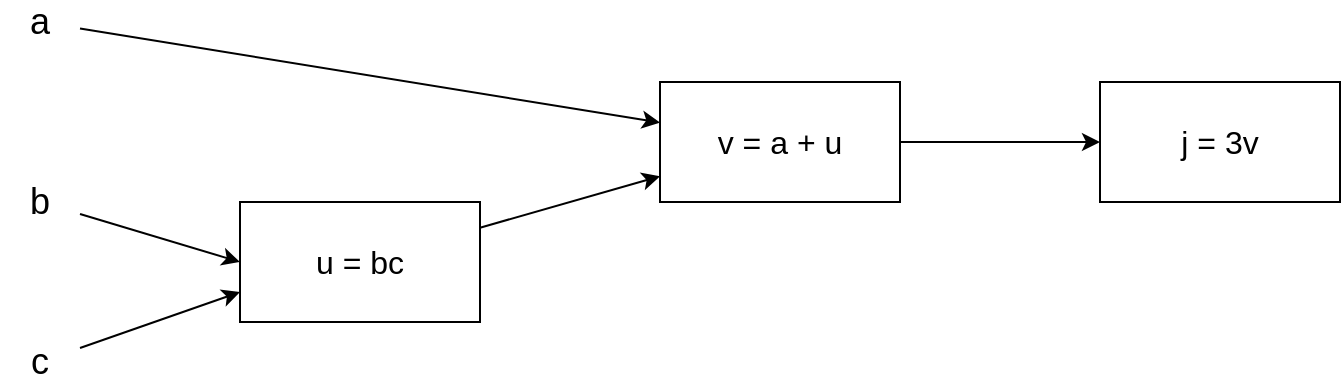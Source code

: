 <mxfile version="14.9.6" type="device"><diagram id="ruPYbHdsxGWfS307fZ-Q" name="Page-1"><mxGraphModel dx="1422" dy="816" grid="1" gridSize="10" guides="1" tooltips="1" connect="1" arrows="1" fold="1" page="1" pageScale="1" pageWidth="850" pageHeight="1100" math="0" shadow="0"><root><mxCell id="0"/><mxCell id="1" parent="0"/><mxCell id="gUILJ61s-SIbmGZyKtxP-9" style="edgeStyle=none;rounded=0;orthogonalLoop=1;jettySize=auto;html=1;" edge="1" parent="1" source="gUILJ61s-SIbmGZyKtxP-1" target="gUILJ61s-SIbmGZyKtxP-2"><mxGeometry relative="1" as="geometry"/></mxCell><mxCell id="gUILJ61s-SIbmGZyKtxP-1" value="&lt;font style=&quot;font-size: 16px&quot;&gt;u = bc&lt;/font&gt;" style="rounded=0;whiteSpace=wrap;html=1;" vertex="1" parent="1"><mxGeometry x="200" y="450" width="120" height="60" as="geometry"/></mxCell><mxCell id="gUILJ61s-SIbmGZyKtxP-11" style="edgeStyle=none;rounded=0;orthogonalLoop=1;jettySize=auto;html=1;" edge="1" parent="1" source="gUILJ61s-SIbmGZyKtxP-2" target="gUILJ61s-SIbmGZyKtxP-3"><mxGeometry relative="1" as="geometry"/></mxCell><mxCell id="gUILJ61s-SIbmGZyKtxP-2" value="&lt;font style=&quot;font-size: 16px&quot;&gt;v = a + u&lt;/font&gt;" style="rounded=0;whiteSpace=wrap;html=1;" vertex="1" parent="1"><mxGeometry x="410" y="390" width="120" height="60" as="geometry"/></mxCell><mxCell id="gUILJ61s-SIbmGZyKtxP-3" value="&lt;font style=&quot;font-size: 16px&quot;&gt;j = 3v&lt;/font&gt;" style="rounded=0;whiteSpace=wrap;html=1;" vertex="1" parent="1"><mxGeometry x="630" y="390" width="120" height="60" as="geometry"/></mxCell><mxCell id="gUILJ61s-SIbmGZyKtxP-10" style="edgeStyle=none;rounded=0;orthogonalLoop=1;jettySize=auto;html=1;" edge="1" parent="1" source="gUILJ61s-SIbmGZyKtxP-4" target="gUILJ61s-SIbmGZyKtxP-2"><mxGeometry relative="1" as="geometry"/></mxCell><mxCell id="gUILJ61s-SIbmGZyKtxP-4" value="&lt;font style=&quot;font-size: 18px&quot;&gt;a&lt;/font&gt;" style="text;html=1;strokeColor=none;fillColor=none;align=center;verticalAlign=middle;whiteSpace=wrap;rounded=0;" vertex="1" parent="1"><mxGeometry x="80" y="350" width="40" height="20" as="geometry"/></mxCell><mxCell id="gUILJ61s-SIbmGZyKtxP-7" style="rounded=0;orthogonalLoop=1;jettySize=auto;html=1;entryX=0;entryY=0.5;entryDx=0;entryDy=0;" edge="1" parent="1" source="gUILJ61s-SIbmGZyKtxP-5" target="gUILJ61s-SIbmGZyKtxP-1"><mxGeometry relative="1" as="geometry"/></mxCell><mxCell id="gUILJ61s-SIbmGZyKtxP-5" value="&lt;font style=&quot;font-size: 18px&quot;&gt;b&lt;/font&gt;" style="text;html=1;strokeColor=none;fillColor=none;align=center;verticalAlign=middle;whiteSpace=wrap;rounded=0;" vertex="1" parent="1"><mxGeometry x="80" y="440" width="40" height="20" as="geometry"/></mxCell><mxCell id="gUILJ61s-SIbmGZyKtxP-8" style="edgeStyle=none;rounded=0;orthogonalLoop=1;jettySize=auto;html=1;entryX=0;entryY=0.75;entryDx=0;entryDy=0;" edge="1" parent="1" source="gUILJ61s-SIbmGZyKtxP-6" target="gUILJ61s-SIbmGZyKtxP-1"><mxGeometry relative="1" as="geometry"/></mxCell><mxCell id="gUILJ61s-SIbmGZyKtxP-6" value="&lt;font style=&quot;font-size: 18px&quot;&gt;c&lt;/font&gt;" style="text;html=1;strokeColor=none;fillColor=none;align=center;verticalAlign=middle;whiteSpace=wrap;rounded=0;" vertex="1" parent="1"><mxGeometry x="80" y="520" width="40" height="20" as="geometry"/></mxCell></root></mxGraphModel></diagram></mxfile>